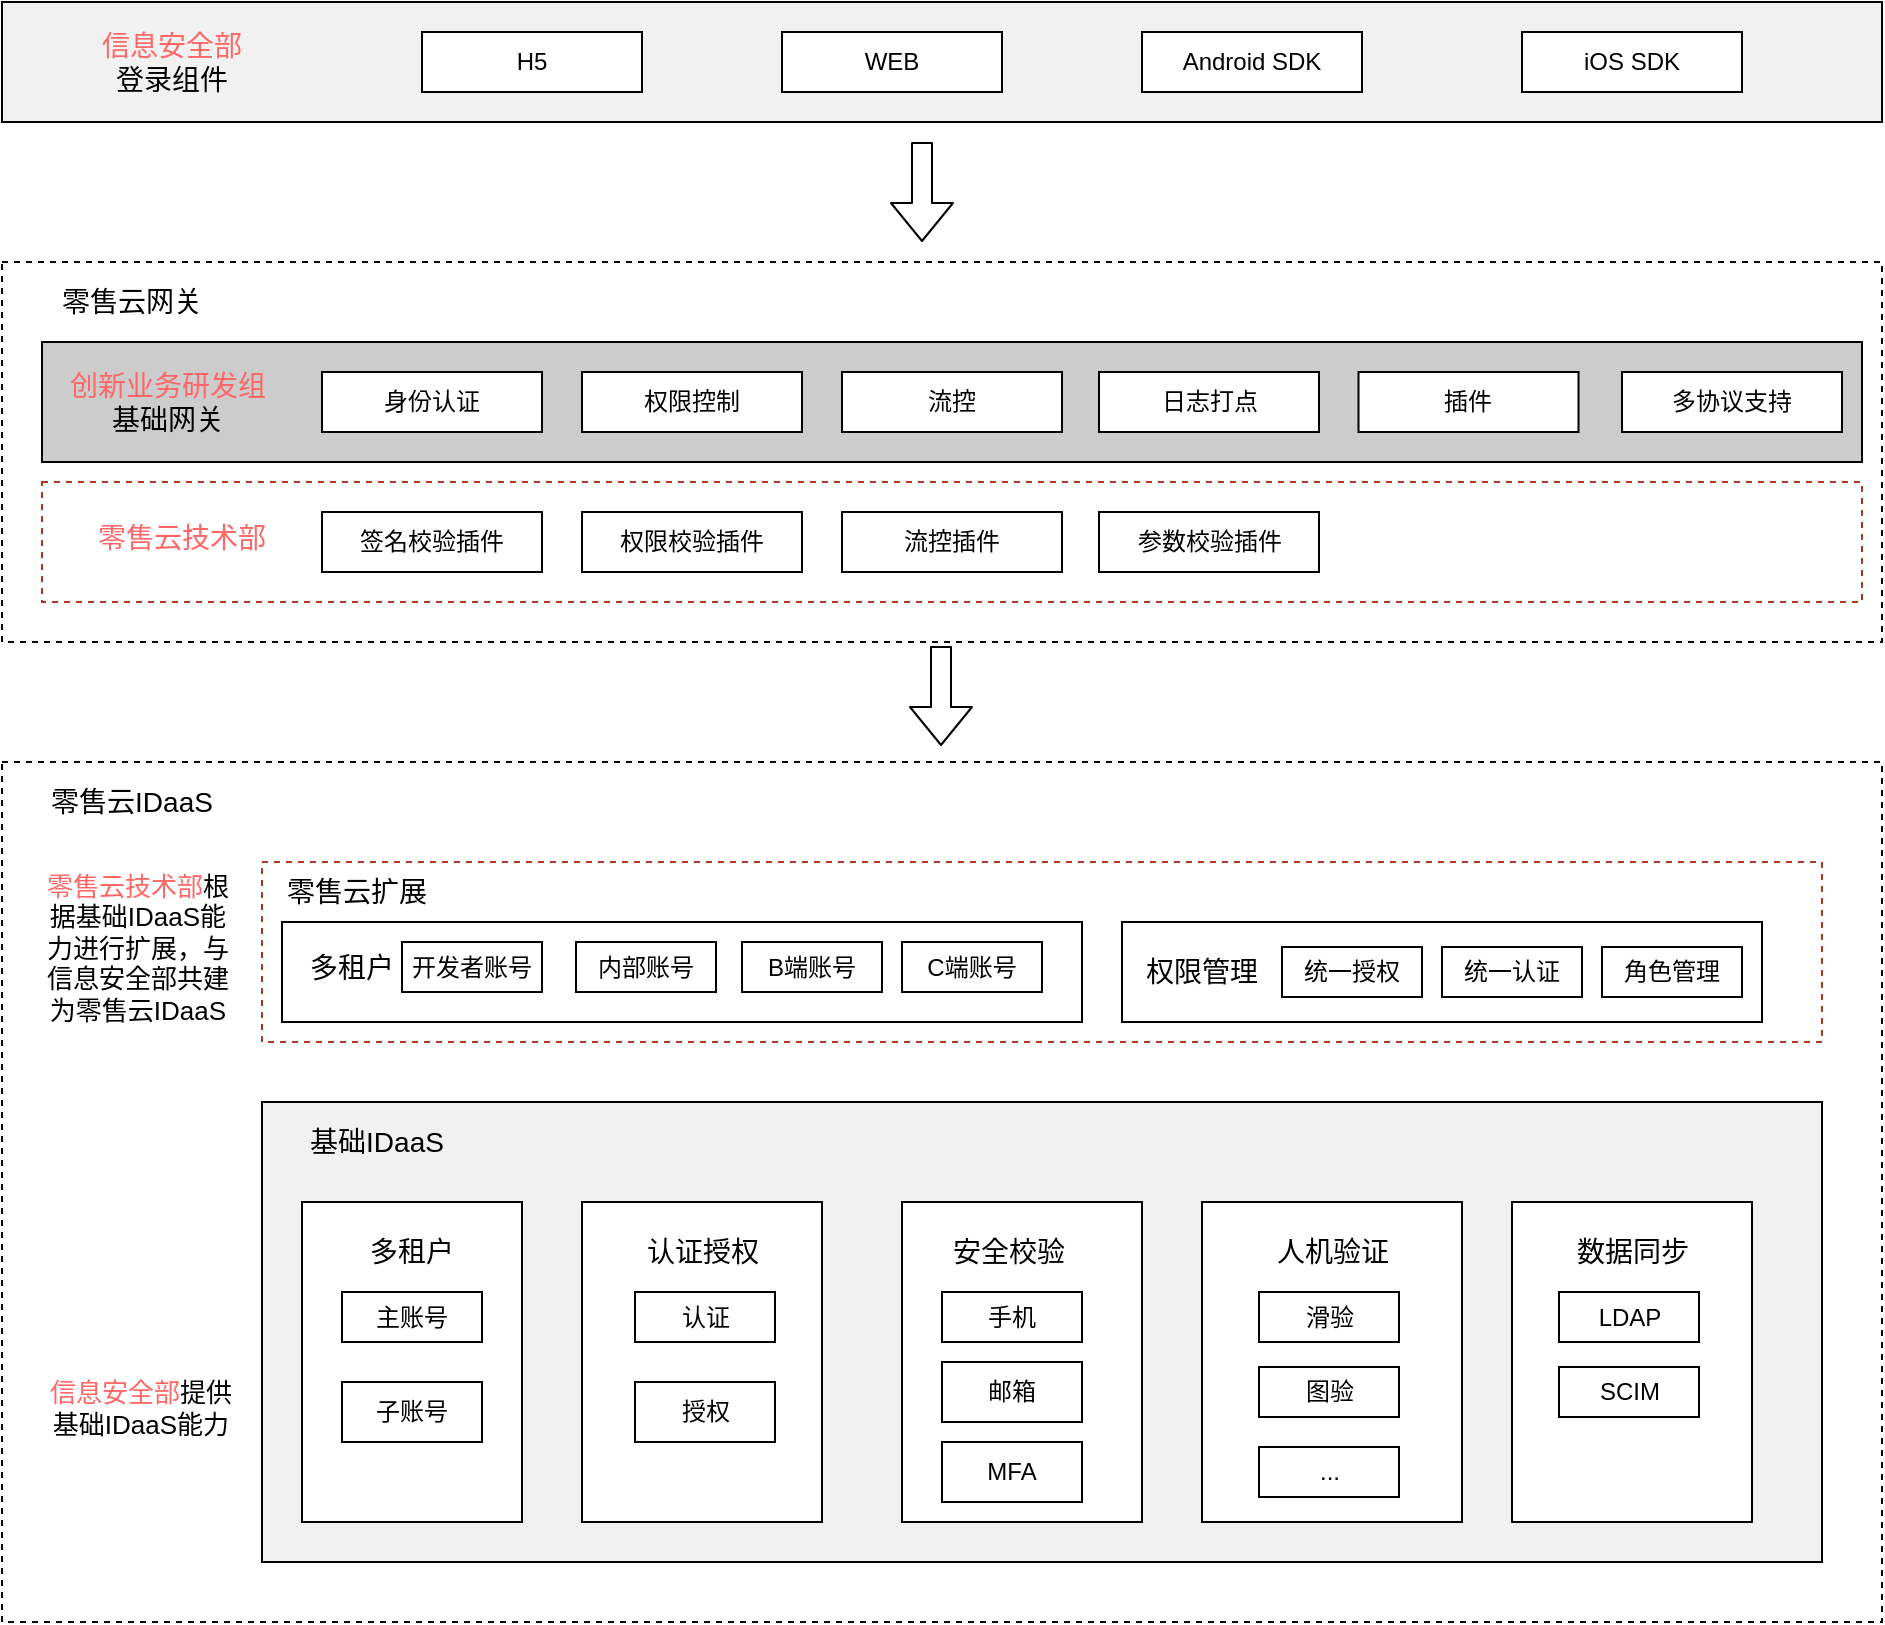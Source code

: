 <mxfile version="14.0.0" type="github">
  <diagram id="yDwkKxPdFmuVsry55Ucg" name="第 1 页">
    <mxGraphModel dx="2161" dy="714" grid="1" gridSize="10" guides="1" tooltips="1" connect="1" arrows="1" fold="1" page="1" pageScale="1" pageWidth="827" pageHeight="1169" math="0" shadow="0">
      <root>
        <mxCell id="0" />
        <mxCell id="1" parent="0" />
        <mxCell id="HAz-nXSXMQ4NGfx6ONky-98" value="" style="rounded=0;whiteSpace=wrap;html=1;fillColor=#FFFFFF;dashed=1;" vertex="1" parent="1">
          <mxGeometry x="-100" y="370" width="940" height="190" as="geometry" />
        </mxCell>
        <mxCell id="HAz-nXSXMQ4NGfx6ONky-61" value="" style="rounded=0;whiteSpace=wrap;html=1;fillColor=#FFFFFF;dashed=1;" vertex="1" parent="1">
          <mxGeometry x="-100" y="620" width="940" height="430" as="geometry" />
        </mxCell>
        <mxCell id="HAz-nXSXMQ4NGfx6ONky-42" value="" style="rounded=0;whiteSpace=wrap;html=1;dashed=1;fillColor=#FFFFFF;strokeColor=#AB3820;" vertex="1" parent="1">
          <mxGeometry x="30" y="670" width="780" height="90" as="geometry" />
        </mxCell>
        <mxCell id="HAz-nXSXMQ4NGfx6ONky-40" value="" style="rounded=0;whiteSpace=wrap;html=1;fillColor=#F2F1F2;" vertex="1" parent="1">
          <mxGeometry x="30" y="790" width="780" height="230" as="geometry" />
        </mxCell>
        <mxCell id="HAz-nXSXMQ4NGfx6ONky-17" value="" style="rounded=0;whiteSpace=wrap;html=1;" vertex="1" parent="1">
          <mxGeometry x="190" y="840" width="120" height="160" as="geometry" />
        </mxCell>
        <mxCell id="HAz-nXSXMQ4NGfx6ONky-13" value="" style="rounded=0;whiteSpace=wrap;html=1;" vertex="1" parent="1">
          <mxGeometry x="50" y="840" width="110" height="160" as="geometry" />
        </mxCell>
        <mxCell id="HAz-nXSXMQ4NGfx6ONky-8" value="主账号" style="rounded=0;whiteSpace=wrap;html=1;" vertex="1" parent="1">
          <mxGeometry x="70" y="885" width="70" height="25" as="geometry" />
        </mxCell>
        <mxCell id="HAz-nXSXMQ4NGfx6ONky-10" value="子账号" style="rounded=0;whiteSpace=wrap;html=1;" vertex="1" parent="1">
          <mxGeometry x="70" y="930" width="70" height="30" as="geometry" />
        </mxCell>
        <mxCell id="HAz-nXSXMQ4NGfx6ONky-12" value="&lt;font style=&quot;font-size: 14px&quot;&gt;多租户&lt;/font&gt;" style="text;html=1;strokeColor=none;fillColor=none;align=center;verticalAlign=middle;whiteSpace=wrap;rounded=0;" vertex="1" parent="1">
          <mxGeometry x="80" y="855" width="50" height="20" as="geometry" />
        </mxCell>
        <mxCell id="HAz-nXSXMQ4NGfx6ONky-18" value="&lt;font style=&quot;font-size: 14px&quot;&gt;认证授权&lt;/font&gt;" style="text;html=1;strokeColor=none;fillColor=none;align=center;verticalAlign=middle;whiteSpace=wrap;rounded=0;" vertex="1" parent="1">
          <mxGeometry x="216.5" y="855" width="67" height="20" as="geometry" />
        </mxCell>
        <mxCell id="HAz-nXSXMQ4NGfx6ONky-22" value="认证" style="rounded=0;whiteSpace=wrap;html=1;" vertex="1" parent="1">
          <mxGeometry x="216.5" y="885" width="70" height="25" as="geometry" />
        </mxCell>
        <mxCell id="HAz-nXSXMQ4NGfx6ONky-23" value="授权" style="rounded=0;whiteSpace=wrap;html=1;" vertex="1" parent="1">
          <mxGeometry x="216.5" y="930" width="70" height="30" as="geometry" />
        </mxCell>
        <mxCell id="HAz-nXSXMQ4NGfx6ONky-24" value="" style="rounded=0;whiteSpace=wrap;html=1;" vertex="1" parent="1">
          <mxGeometry x="350" y="840" width="120" height="160" as="geometry" />
        </mxCell>
        <mxCell id="HAz-nXSXMQ4NGfx6ONky-25" value="&lt;font style=&quot;font-size: 14px&quot;&gt;安全校验&lt;/font&gt;" style="text;html=1;strokeColor=none;fillColor=none;align=center;verticalAlign=middle;whiteSpace=wrap;rounded=0;" vertex="1" parent="1">
          <mxGeometry x="370" y="855" width="67" height="20" as="geometry" />
        </mxCell>
        <mxCell id="HAz-nXSXMQ4NGfx6ONky-26" value="手机" style="rounded=0;whiteSpace=wrap;html=1;" vertex="1" parent="1">
          <mxGeometry x="370" y="885" width="70" height="25" as="geometry" />
        </mxCell>
        <mxCell id="HAz-nXSXMQ4NGfx6ONky-27" value="邮箱" style="rounded=0;whiteSpace=wrap;html=1;" vertex="1" parent="1">
          <mxGeometry x="370" y="920" width="70" height="30" as="geometry" />
        </mxCell>
        <mxCell id="HAz-nXSXMQ4NGfx6ONky-28" value="MFA" style="rounded=0;whiteSpace=wrap;html=1;" vertex="1" parent="1">
          <mxGeometry x="370" y="960" width="70" height="30" as="geometry" />
        </mxCell>
        <mxCell id="HAz-nXSXMQ4NGfx6ONky-29" value="" style="rounded=0;whiteSpace=wrap;html=1;" vertex="1" parent="1">
          <mxGeometry x="500" y="840" width="130" height="160" as="geometry" />
        </mxCell>
        <mxCell id="HAz-nXSXMQ4NGfx6ONky-30" value="&lt;font style=&quot;font-size: 14px&quot;&gt;人机验证&lt;/font&gt;" style="text;html=1;strokeColor=none;fillColor=none;align=center;verticalAlign=middle;whiteSpace=wrap;rounded=0;" vertex="1" parent="1">
          <mxGeometry x="531.5" y="855" width="67" height="20" as="geometry" />
        </mxCell>
        <mxCell id="HAz-nXSXMQ4NGfx6ONky-31" value="滑验" style="rounded=0;whiteSpace=wrap;html=1;" vertex="1" parent="1">
          <mxGeometry x="528.5" y="885" width="70" height="25" as="geometry" />
        </mxCell>
        <mxCell id="HAz-nXSXMQ4NGfx6ONky-32" value="图验" style="rounded=0;whiteSpace=wrap;html=1;" vertex="1" parent="1">
          <mxGeometry x="528.5" y="922.5" width="70" height="25" as="geometry" />
        </mxCell>
        <mxCell id="HAz-nXSXMQ4NGfx6ONky-34" value="" style="rounded=0;whiteSpace=wrap;html=1;" vertex="1" parent="1">
          <mxGeometry x="655" y="840" width="120" height="160" as="geometry" />
        </mxCell>
        <mxCell id="HAz-nXSXMQ4NGfx6ONky-35" value="&lt;span style=&quot;font-size: 14px&quot;&gt;数据同步&lt;/span&gt;" style="text;html=1;strokeColor=none;fillColor=none;align=center;verticalAlign=middle;whiteSpace=wrap;rounded=0;" vertex="1" parent="1">
          <mxGeometry x="681.5" y="855" width="67" height="20" as="geometry" />
        </mxCell>
        <mxCell id="HAz-nXSXMQ4NGfx6ONky-36" value="..." style="rounded=0;whiteSpace=wrap;html=1;" vertex="1" parent="1">
          <mxGeometry x="528.5" y="962.5" width="70" height="25" as="geometry" />
        </mxCell>
        <mxCell id="HAz-nXSXMQ4NGfx6ONky-37" value="LDAP" style="rounded=0;whiteSpace=wrap;html=1;" vertex="1" parent="1">
          <mxGeometry x="678.5" y="885" width="70" height="25" as="geometry" />
        </mxCell>
        <mxCell id="HAz-nXSXMQ4NGfx6ONky-38" value="SCIM" style="rounded=0;whiteSpace=wrap;html=1;" vertex="1" parent="1">
          <mxGeometry x="678.5" y="922.5" width="70" height="25" as="geometry" />
        </mxCell>
        <mxCell id="HAz-nXSXMQ4NGfx6ONky-41" value="&lt;font style=&quot;font-size: 14px&quot;&gt;基础IDaaS&lt;/font&gt;" style="text;html=1;strokeColor=none;fillColor=none;align=center;verticalAlign=middle;whiteSpace=wrap;rounded=0;dashed=1;" vertex="1" parent="1">
          <mxGeometry x="50" y="800" width="75" height="20" as="geometry" />
        </mxCell>
        <mxCell id="HAz-nXSXMQ4NGfx6ONky-44" value="" style="rounded=0;whiteSpace=wrap;html=1;" vertex="1" parent="1">
          <mxGeometry x="40" y="700" width="400" height="50" as="geometry" />
        </mxCell>
        <mxCell id="HAz-nXSXMQ4NGfx6ONky-45" value="&lt;font style=&quot;font-size: 14px&quot;&gt;多租户&lt;/font&gt;" style="text;html=1;strokeColor=none;fillColor=none;align=center;verticalAlign=middle;whiteSpace=wrap;rounded=0;" vertex="1" parent="1">
          <mxGeometry x="50" y="712.5" width="50" height="20" as="geometry" />
        </mxCell>
        <mxCell id="HAz-nXSXMQ4NGfx6ONky-46" value="开发者账号" style="rounded=0;whiteSpace=wrap;html=1;" vertex="1" parent="1">
          <mxGeometry x="100" y="710" width="70" height="25" as="geometry" />
        </mxCell>
        <mxCell id="HAz-nXSXMQ4NGfx6ONky-47" value="B端账号" style="rounded=0;whiteSpace=wrap;html=1;" vertex="1" parent="1">
          <mxGeometry x="270" y="710" width="70" height="25" as="geometry" />
        </mxCell>
        <mxCell id="HAz-nXSXMQ4NGfx6ONky-48" value="C端账号" style="rounded=0;whiteSpace=wrap;html=1;" vertex="1" parent="1">
          <mxGeometry x="350" y="710" width="70" height="25" as="geometry" />
        </mxCell>
        <mxCell id="HAz-nXSXMQ4NGfx6ONky-49" value="内部账号" style="rounded=0;whiteSpace=wrap;html=1;" vertex="1" parent="1">
          <mxGeometry x="187" y="710" width="70" height="25" as="geometry" />
        </mxCell>
        <mxCell id="HAz-nXSXMQ4NGfx6ONky-50" value="" style="rounded=0;whiteSpace=wrap;html=1;" vertex="1" parent="1">
          <mxGeometry x="460" y="700" width="320" height="50" as="geometry" />
        </mxCell>
        <mxCell id="HAz-nXSXMQ4NGfx6ONky-51" value="&lt;font style=&quot;font-size: 14px&quot;&gt;权限管理&lt;/font&gt;" style="text;html=1;strokeColor=none;fillColor=none;align=center;verticalAlign=middle;whiteSpace=wrap;rounded=0;" vertex="1" parent="1">
          <mxGeometry x="470" y="715" width="60" height="20" as="geometry" />
        </mxCell>
        <mxCell id="HAz-nXSXMQ4NGfx6ONky-52" value="统一授权" style="rounded=0;whiteSpace=wrap;html=1;" vertex="1" parent="1">
          <mxGeometry x="540" y="712.5" width="70" height="25" as="geometry" />
        </mxCell>
        <mxCell id="HAz-nXSXMQ4NGfx6ONky-55" value="统一认证" style="rounded=0;whiteSpace=wrap;html=1;" vertex="1" parent="1">
          <mxGeometry x="620" y="712.5" width="70" height="25" as="geometry" />
        </mxCell>
        <mxCell id="HAz-nXSXMQ4NGfx6ONky-59" value="角色管理" style="rounded=0;whiteSpace=wrap;html=1;" vertex="1" parent="1">
          <mxGeometry x="700" y="712.5" width="70" height="25" as="geometry" />
        </mxCell>
        <mxCell id="HAz-nXSXMQ4NGfx6ONky-60" value="" style="rounded=0;whiteSpace=wrap;html=1;fillColor=#F2F1F2;" vertex="1" parent="1">
          <mxGeometry x="-100" y="240" width="940" height="60" as="geometry" />
        </mxCell>
        <mxCell id="HAz-nXSXMQ4NGfx6ONky-62" value="&lt;font style=&quot;font-size: 14px&quot;&gt;零售云IDaaS&lt;/font&gt;" style="text;html=1;strokeColor=none;fillColor=none;align=center;verticalAlign=middle;whiteSpace=wrap;rounded=0;dashed=1;" vertex="1" parent="1">
          <mxGeometry x="-90" y="630" width="110" height="20" as="geometry" />
        </mxCell>
        <mxCell id="HAz-nXSXMQ4NGfx6ONky-63" value="&lt;font style=&quot;font-size: 13px&quot;&gt;&lt;font color=&quot;#ff6666&quot; style=&quot;font-size: 13px&quot;&gt;零售云技术部&lt;/font&gt;根据基础IDaaS能力进行扩展，与信息安全部共建为零售云IDaaS&lt;/font&gt;" style="text;html=1;strokeColor=none;fillColor=none;align=center;verticalAlign=middle;whiteSpace=wrap;rounded=0;dashed=1;" vertex="1" parent="1">
          <mxGeometry x="-82.5" y="687.5" width="100" height="50" as="geometry" />
        </mxCell>
        <mxCell id="HAz-nXSXMQ4NGfx6ONky-65" value="&lt;font style=&quot;font-size: 13px&quot;&gt;&lt;font color=&quot;#ff6666&quot; style=&quot;font-size: 13px&quot;&gt;信息安全部&lt;/font&gt;提供基础IDaaS能力&lt;/font&gt;" style="text;html=1;strokeColor=none;fillColor=none;align=center;verticalAlign=middle;whiteSpace=wrap;rounded=0;dashed=1;" vertex="1" parent="1">
          <mxGeometry x="-82.5" y="927.5" width="102.5" height="30" as="geometry" />
        </mxCell>
        <mxCell id="HAz-nXSXMQ4NGfx6ONky-75" value="" style="rounded=0;whiteSpace=wrap;html=1;fillColor=#CCCCCC;" vertex="1" parent="1">
          <mxGeometry x="-80" y="410" width="910" height="60" as="geometry" />
        </mxCell>
        <mxCell id="HAz-nXSXMQ4NGfx6ONky-76" value="H5" style="rounded=0;whiteSpace=wrap;html=1;fillColor=#FFFFFF;" vertex="1" parent="1">
          <mxGeometry x="110" y="255" width="110" height="30" as="geometry" />
        </mxCell>
        <mxCell id="HAz-nXSXMQ4NGfx6ONky-77" value="WEB" style="rounded=0;whiteSpace=wrap;html=1;fillColor=#FFFFFF;" vertex="1" parent="1">
          <mxGeometry x="290" y="255" width="110" height="30" as="geometry" />
        </mxCell>
        <mxCell id="HAz-nXSXMQ4NGfx6ONky-78" value="Android SDK" style="rounded=0;whiteSpace=wrap;html=1;fillColor=#FFFFFF;" vertex="1" parent="1">
          <mxGeometry x="470" y="255" width="110" height="30" as="geometry" />
        </mxCell>
        <mxCell id="HAz-nXSXMQ4NGfx6ONky-79" value="iOS SDK" style="rounded=0;whiteSpace=wrap;html=1;fillColor=#FFFFFF;" vertex="1" parent="1">
          <mxGeometry x="660" y="255" width="110" height="30" as="geometry" />
        </mxCell>
        <mxCell id="HAz-nXSXMQ4NGfx6ONky-82" value="&lt;font style=&quot;font-size: 14px&quot;&gt;&lt;font color=&quot;#ff6666&quot;&gt;信息安全部&lt;/font&gt;&lt;br&gt;登录组件&lt;/font&gt;" style="text;html=1;strokeColor=none;fillColor=none;align=center;verticalAlign=middle;whiteSpace=wrap;rounded=0;dashed=1;" vertex="1" parent="1">
          <mxGeometry x="-70" y="260" width="110" height="20" as="geometry" />
        </mxCell>
        <mxCell id="HAz-nXSXMQ4NGfx6ONky-83" value="&lt;font style=&quot;font-size: 14px&quot;&gt;零售云扩展&lt;/font&gt;" style="text;html=1;strokeColor=none;fillColor=none;align=center;verticalAlign=middle;whiteSpace=wrap;rounded=0;dashed=1;" vertex="1" parent="1">
          <mxGeometry x="40" y="675" width="75" height="20" as="geometry" />
        </mxCell>
        <mxCell id="HAz-nXSXMQ4NGfx6ONky-84" value="&lt;font&gt;&lt;span style=&quot;font-size: 14px&quot;&gt;&lt;font color=&quot;#ff6666&quot;&gt;创新业务研发组&lt;/font&gt;&lt;/span&gt;&lt;br&gt;&lt;span style=&quot;font-size: 14px&quot;&gt;基础网关&lt;/span&gt;&lt;/font&gt;" style="text;html=1;strokeColor=none;fillColor=none;align=center;verticalAlign=middle;whiteSpace=wrap;rounded=0;dashed=1;" vertex="1" parent="1">
          <mxGeometry x="-71.75" y="430" width="110" height="20" as="geometry" />
        </mxCell>
        <mxCell id="HAz-nXSXMQ4NGfx6ONky-85" value="身份认证" style="rounded=0;whiteSpace=wrap;html=1;fillColor=#FFFFFF;" vertex="1" parent="1">
          <mxGeometry x="60" y="425" width="110" height="30" as="geometry" />
        </mxCell>
        <mxCell id="HAz-nXSXMQ4NGfx6ONky-86" value="权限控制" style="rounded=0;whiteSpace=wrap;html=1;fillColor=#FFFFFF;" vertex="1" parent="1">
          <mxGeometry x="190" y="425" width="110" height="30" as="geometry" />
        </mxCell>
        <mxCell id="HAz-nXSXMQ4NGfx6ONky-87" value="流控" style="rounded=0;whiteSpace=wrap;html=1;fillColor=#FFFFFF;" vertex="1" parent="1">
          <mxGeometry x="320" y="425" width="110" height="30" as="geometry" />
        </mxCell>
        <mxCell id="HAz-nXSXMQ4NGfx6ONky-88" value="日志打点" style="rounded=0;whiteSpace=wrap;html=1;fillColor=#FFFFFF;" vertex="1" parent="1">
          <mxGeometry x="448.5" y="425" width="110" height="30" as="geometry" />
        </mxCell>
        <mxCell id="HAz-nXSXMQ4NGfx6ONky-91" value="插件" style="rounded=0;whiteSpace=wrap;html=1;fillColor=#FFFFFF;" vertex="1" parent="1">
          <mxGeometry x="578.25" y="425" width="110" height="30" as="geometry" />
        </mxCell>
        <mxCell id="HAz-nXSXMQ4NGfx6ONky-94" value="" style="shape=flexArrow;endArrow=classic;html=1;" edge="1" parent="1">
          <mxGeometry width="50" height="50" relative="1" as="geometry">
            <mxPoint x="360" y="310" as="sourcePoint" />
            <mxPoint x="360" y="360" as="targetPoint" />
          </mxGeometry>
        </mxCell>
        <mxCell id="HAz-nXSXMQ4NGfx6ONky-95" value="" style="shape=flexArrow;endArrow=classic;html=1;" edge="1" parent="1">
          <mxGeometry width="50" height="50" relative="1" as="geometry">
            <mxPoint x="369.5" y="562" as="sourcePoint" />
            <mxPoint x="369.5" y="612" as="targetPoint" />
          </mxGeometry>
        </mxCell>
        <mxCell id="HAz-nXSXMQ4NGfx6ONky-96" value="多协议支持" style="rounded=0;whiteSpace=wrap;html=1;fillColor=#FFFFFF;" vertex="1" parent="1">
          <mxGeometry x="710" y="425" width="110" height="30" as="geometry" />
        </mxCell>
        <mxCell id="HAz-nXSXMQ4NGfx6ONky-100" value="" style="rounded=0;whiteSpace=wrap;html=1;dashed=1;fillColor=#FFFFFF;strokeColor=#AB3820;" vertex="1" parent="1">
          <mxGeometry x="-80" y="480" width="910" height="60" as="geometry" />
        </mxCell>
        <mxCell id="HAz-nXSXMQ4NGfx6ONky-101" value="签名校验插件" style="rounded=0;whiteSpace=wrap;html=1;" vertex="1" parent="1">
          <mxGeometry x="60" y="495" width="110" height="30" as="geometry" />
        </mxCell>
        <mxCell id="HAz-nXSXMQ4NGfx6ONky-102" value="流控插件" style="rounded=0;whiteSpace=wrap;html=1;" vertex="1" parent="1">
          <mxGeometry x="320" y="495" width="110" height="30" as="geometry" />
        </mxCell>
        <mxCell id="HAz-nXSXMQ4NGfx6ONky-103" value="参数校验插件" style="rounded=0;whiteSpace=wrap;html=1;" vertex="1" parent="1">
          <mxGeometry x="448.5" y="495" width="110" height="30" as="geometry" />
        </mxCell>
        <mxCell id="HAz-nXSXMQ4NGfx6ONky-104" value="权限校验插件" style="rounded=0;whiteSpace=wrap;html=1;" vertex="1" parent="1">
          <mxGeometry x="190" y="495" width="110" height="30" as="geometry" />
        </mxCell>
        <mxCell id="HAz-nXSXMQ4NGfx6ONky-105" value="&lt;font&gt;&lt;span style=&quot;font-size: 14px&quot;&gt;&lt;font color=&quot;#ff6666&quot;&gt;零售云技术部&lt;/font&gt;&lt;/span&gt;&lt;br&gt;&lt;br&gt;&lt;/font&gt;" style="text;html=1;strokeColor=none;fillColor=none;align=center;verticalAlign=middle;whiteSpace=wrap;rounded=0;dashed=1;" vertex="1" parent="1">
          <mxGeometry x="-70" y="505" width="120" height="20" as="geometry" />
        </mxCell>
        <mxCell id="HAz-nXSXMQ4NGfx6ONky-106" value="&lt;font style=&quot;font-size: 14px&quot;&gt;零售云网关&lt;/font&gt;" style="text;html=1;strokeColor=none;fillColor=none;align=center;verticalAlign=middle;whiteSpace=wrap;rounded=0;dashed=1;" vertex="1" parent="1">
          <mxGeometry x="-90" y="380" width="110" height="20" as="geometry" />
        </mxCell>
      </root>
    </mxGraphModel>
  </diagram>
</mxfile>
